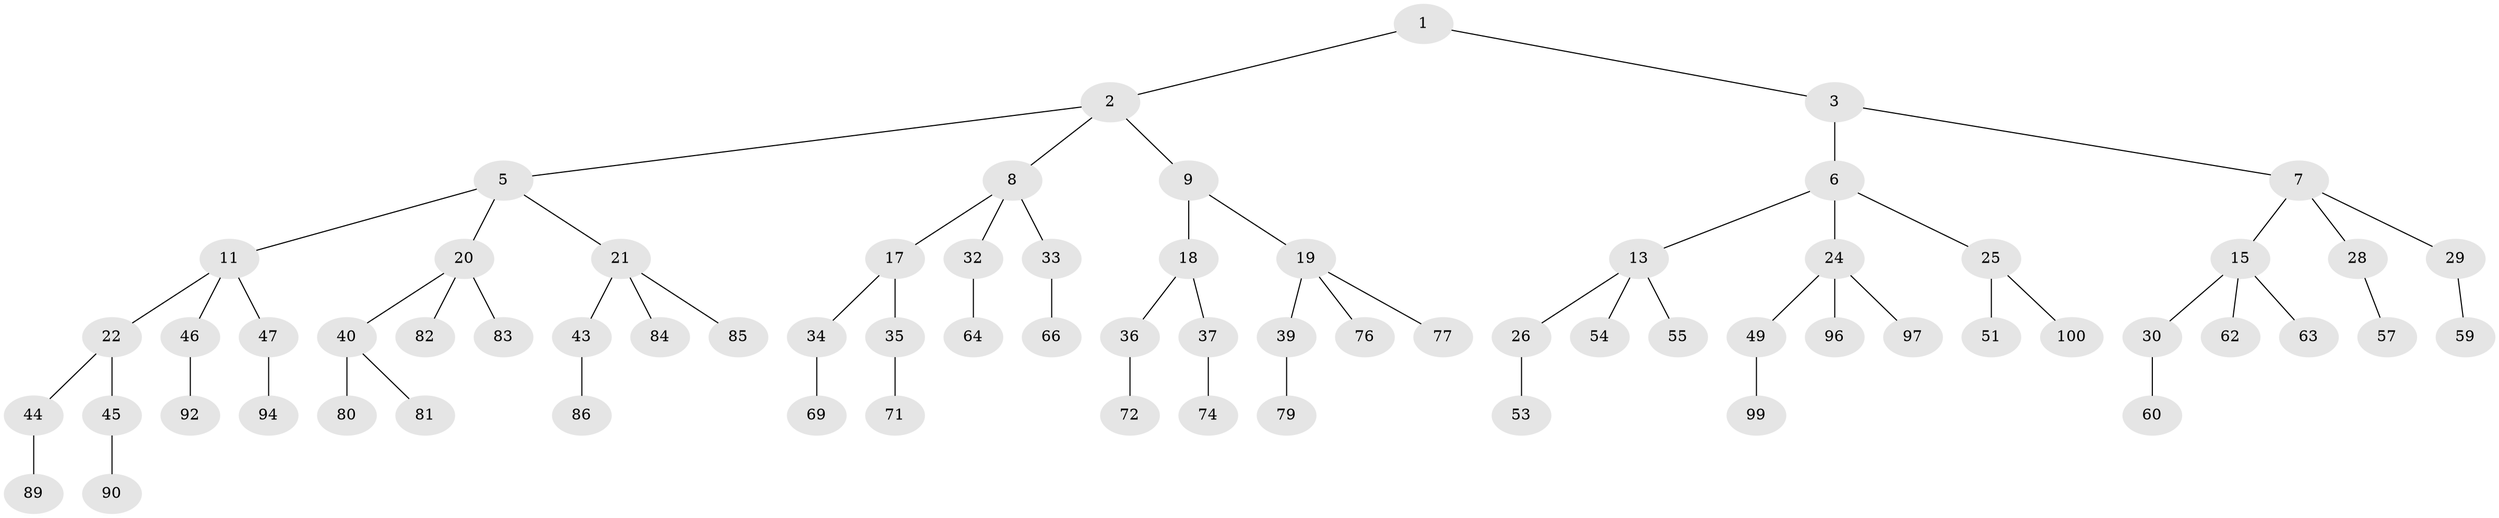 // original degree distribution, {2: 0.02, 3: 0.48, 1: 0.5}
// Generated by graph-tools (version 1.1) at 2025/38/02/21/25 10:38:56]
// undirected, 70 vertices, 69 edges
graph export_dot {
graph [start="1"]
  node [color=gray90,style=filled];
  1;
  2 [latent=1,super="+4"];
  3 [latent=1];
  5 [latent=0.5,super="+10"];
  6 [latent=0.5,super="+12"];
  7 [latent=0.5,super="+14"];
  8 [latent=0.333333,super="+16"];
  9 [latent=0.333333];
  11 [latent=0.333333,super="+23"];
  13 [latent=0.333333,super="+27"];
  15 [latent=0.333333,super="+31"];
  17 [latent=0.25];
  18 [latent=0.25];
  19 [latent=0.25,super="+38"];
  20 [latent=0.25,super="+41"];
  21 [latent=0.25,super="+42"];
  22 [latent=0.25];
  24 [latent=0.25,super="+48"];
  25 [latent=0.25,super="+50"];
  26 [latent=0.25,super="+52"];
  28 [latent=0.25,super="+56"];
  29 [latent=0.25,super="+58"];
  30 [latent=0.25,super="+61"];
  32 [latent=0.2,super="+65"];
  33 [latent=0.2,super="+67"];
  34 [latent=0.2,super="+68"];
  35 [latent=0.2,super="+70"];
  36 [latent=0.2,super="+73"];
  37 [latent=0.2,super="+75"];
  39 [latent=0.2,super="+78"];
  40 [latent=0.2];
  43 [latent=0.2,super="+87"];
  44 [latent=0.2,super="+88"];
  45 [latent=0.2,super="+91"];
  46 [latent=0.2,super="+93"];
  47 [latent=0.2,super="+95"];
  49 [latent=0.2,super="+98"];
  51 [latent=0.2];
  53 [latent=0.2];
  54 [latent=0.2];
  55 [latent=0.2];
  57 [latent=0.2];
  59 [latent=0.2];
  60 [latent=0.2];
  62 [latent=0.2];
  63 [latent=0.2];
  64 [latent=0.166667];
  66 [latent=0.166667];
  69 [latent=0.166667];
  71 [latent=0.166667];
  72 [latent=0.166667];
  74 [latent=0.166667];
  76 [latent=0.166667];
  77 [latent=0.166667];
  79 [latent=0.166667];
  80 [latent=0.166667];
  81 [latent=0.166667];
  82 [latent=0.166667];
  83 [latent=0.166667];
  84 [latent=0.166667];
  85 [latent=0.166667];
  86 [latent=0.166667];
  89 [latent=0.166667];
  90 [latent=0.166667];
  92 [latent=0.166667];
  94 [latent=0.166667];
  96 [latent=0.166667];
  97 [latent=0.166667];
  99 [latent=0.166667];
  100 [latent=0.166667];
  1 -- 2;
  1 -- 3;
  2 -- 5;
  2 -- 8;
  2 -- 9;
  3 -- 6;
  3 -- 7;
  5 -- 11;
  5 -- 21;
  5 -- 20;
  6 -- 13;
  6 -- 24;
  6 -- 25;
  7 -- 15;
  7 -- 28;
  7 -- 29;
  8 -- 17;
  8 -- 33;
  8 -- 32;
  9 -- 18;
  9 -- 19;
  11 -- 22;
  11 -- 46;
  11 -- 47;
  13 -- 26;
  13 -- 54;
  13 -- 55;
  15 -- 30;
  15 -- 63;
  15 -- 62;
  17 -- 34;
  17 -- 35;
  18 -- 36;
  18 -- 37;
  19 -- 39;
  19 -- 76;
  19 -- 77;
  20 -- 40;
  20 -- 82;
  20 -- 83;
  21 -- 43;
  21 -- 85;
  21 -- 84;
  22 -- 44;
  22 -- 45;
  24 -- 49;
  24 -- 97;
  24 -- 96;
  25 -- 51;
  25 -- 100;
  26 -- 53;
  28 -- 57;
  29 -- 59;
  30 -- 60;
  32 -- 64;
  33 -- 66;
  34 -- 69;
  35 -- 71;
  36 -- 72;
  37 -- 74;
  39 -- 79;
  40 -- 80;
  40 -- 81;
  43 -- 86;
  44 -- 89;
  45 -- 90;
  46 -- 92;
  47 -- 94;
  49 -- 99;
}
